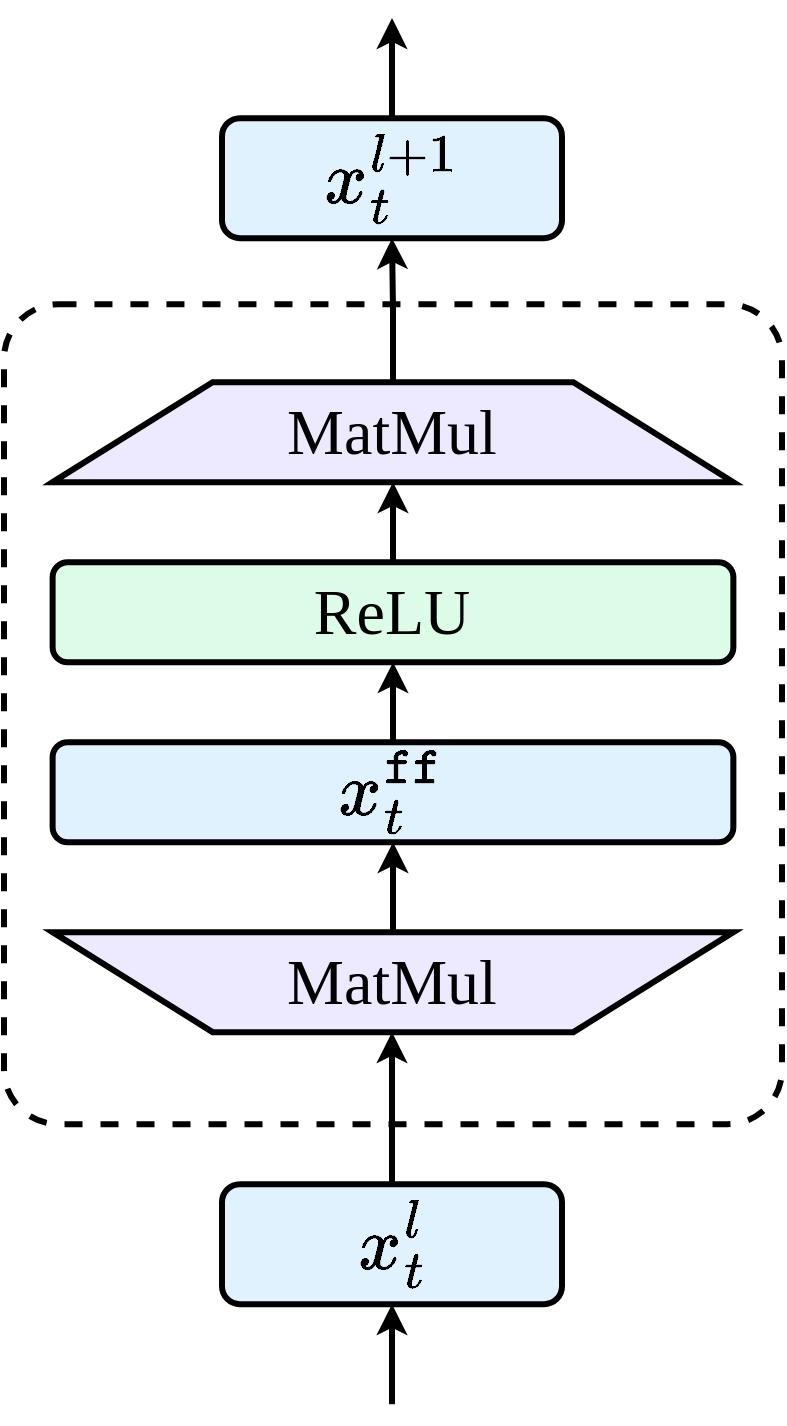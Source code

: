 <mxfile version="21.2.8" type="device">
  <diagram name="Page-1" id="7wAwsUHvS3ezFmTmshoR">
    <mxGraphModel dx="1860" dy="1157" grid="1" gridSize="10" guides="1" tooltips="1" connect="1" arrows="1" fold="1" page="1" pageScale="1" pageWidth="730" pageHeight="730" math="1" shadow="0">
      <root>
        <mxCell id="0" />
        <mxCell id="1" parent="0" />
        <mxCell id="I-xw21H332mC9JsBjaV8-14" style="edgeStyle=orthogonalEdgeStyle;rounded=0;orthogonalLoop=1;jettySize=auto;html=1;exitX=0.5;exitY=0;exitDx=0;exitDy=0;entryX=0.5;entryY=1;entryDx=0;entryDy=0;strokeWidth=3;" parent="1" target="I-xw21H332mC9JsBjaV8-13" edge="1">
          <mxGeometry relative="1" as="geometry">
            <mxPoint x="497" y="374" as="sourcePoint" />
          </mxGeometry>
        </mxCell>
        <mxCell id="rht5ZPZZ0TmqQXoJju0c-118" style="edgeStyle=orthogonalEdgeStyle;rounded=0;orthogonalLoop=1;jettySize=auto;html=1;exitX=0.5;exitY=1;exitDx=0;exitDy=0;startArrow=classic;startFill=1;endArrow=none;endFill=0;strokeWidth=3;" edge="1" parent="1">
          <mxGeometry relative="1" as="geometry">
            <mxPoint x="365" y="68.0" as="targetPoint" />
            <mxPoint x="365" y="18.0" as="sourcePoint" />
            <Array as="points">
              <mxPoint x="365" y="68.0" />
            </Array>
          </mxGeometry>
        </mxCell>
        <mxCell id="I-xw21H332mC9JsBjaV8-5" value="$$x_{t}^{l}$$" style="rounded=1;whiteSpace=wrap;html=1;strokeWidth=3;fillColor=#e0f2fe;fontSize=32;" parent="1" vertex="1">
          <mxGeometry x="280" y="601.08" width="170" height="60" as="geometry" />
        </mxCell>
        <mxCell id="I-xw21H332mC9JsBjaV8-8" value="" style="edgeStyle=orthogonalEdgeStyle;rounded=0;orthogonalLoop=1;jettySize=auto;html=1;exitX=0.5;exitY=0;exitDx=0;exitDy=0;strokeWidth=3;fontSize=32;labelBackgroundColor=default;spacing=-7;" parent="1" source="I-xw21H332mC9JsBjaV8-5" edge="1">
          <mxGeometry x="-0.002" relative="1" as="geometry">
            <mxPoint as="offset" />
            <mxPoint x="365" y="525.08" as="targetPoint" />
          </mxGeometry>
        </mxCell>
        <mxCell id="I-xw21H332mC9JsBjaV8-10" style="edgeStyle=orthogonalEdgeStyle;rounded=0;orthogonalLoop=1;jettySize=auto;html=1;exitX=0.5;exitY=1;exitDx=0;exitDy=0;startArrow=classic;startFill=1;endArrow=none;endFill=0;strokeWidth=3;" parent="1" source="I-xw21H332mC9JsBjaV8-5" edge="1">
          <mxGeometry relative="1" as="geometry">
            <mxPoint x="365" y="711.08" as="targetPoint" />
            <mxPoint x="330" y="602.08" as="sourcePoint" />
            <Array as="points">
              <mxPoint x="365" y="711.08" />
            </Array>
          </mxGeometry>
        </mxCell>
        <mxCell id="rht5ZPZZ0TmqQXoJju0c-10" value="$$x_{t}^{l+1}$$" style="rounded=1;whiteSpace=wrap;html=1;strokeWidth=3;fillColor=#e0f2fe;fontSize=32;" vertex="1" parent="1">
          <mxGeometry x="280" y="68.08" width="170" height="60" as="geometry" />
        </mxCell>
        <mxCell id="rht5ZPZZ0TmqQXoJju0c-20" value="" style="edgeStyle=orthogonalEdgeStyle;rounded=0;orthogonalLoop=1;jettySize=auto;html=1;exitX=0.5;exitY=0;exitDx=0;exitDy=0;strokeWidth=3;fontSize=32;labelBackgroundColor=default;spacing=-7;entryX=0.5;entryY=1;entryDx=0;entryDy=0;" edge="1" parent="1" source="rht5ZPZZ0TmqQXoJju0c-13" target="rht5ZPZZ0TmqQXoJju0c-10">
          <mxGeometry x="-0.002" relative="1" as="geometry">
            <mxPoint as="offset" />
            <mxPoint x="364" y="200.08" as="sourcePoint" />
            <mxPoint x="364" y="131.08" as="targetPoint" />
          </mxGeometry>
        </mxCell>
        <mxCell id="rht5ZPZZ0TmqQXoJju0c-73" value="" style="group;verticalAlign=middle;" vertex="1" connectable="0" parent="1">
          <mxGeometry x="171" y="161.08" width="389" height="410" as="geometry" />
        </mxCell>
        <mxCell id="rht5ZPZZ0TmqQXoJju0c-21" value="" style="rounded=1;whiteSpace=wrap;html=1;dashed=1;strokeWidth=3;fillColor=none;labelPosition=center;verticalLabelPosition=top;align=right;verticalAlign=bottom;arcSize=7;" vertex="1" parent="rht5ZPZZ0TmqQXoJju0c-73">
          <mxGeometry width="389" height="410" as="geometry" />
        </mxCell>
        <mxCell id="I-xw21H332mC9JsBjaV8-15" value="&lt;font&gt;ReLU&lt;/font&gt;" style="rounded=1;whiteSpace=wrap;html=1;strokeWidth=3;fillColor=#dcfce7;fontSize=32;fontFamily=Tahoma;" parent="rht5ZPZZ0TmqQXoJju0c-73" vertex="1">
          <mxGeometry x="24.312" y="129" width="340.375" height="50" as="geometry" />
        </mxCell>
        <mxCell id="rht5ZPZZ0TmqQXoJju0c-6" value="$$x_{t}^{\mathtt{ff}}$$" style="rounded=1;whiteSpace=wrap;html=1;strokeWidth=3;fillColor=#e0f2fe;fontSize=32;" vertex="1" parent="rht5ZPZZ0TmqQXoJju0c-73">
          <mxGeometry x="24.312" y="219" width="340.375" height="50" as="geometry" />
        </mxCell>
        <mxCell id="rht5ZPZZ0TmqQXoJju0c-7" value="" style="edgeStyle=orthogonalEdgeStyle;rounded=0;orthogonalLoop=1;jettySize=auto;html=1;exitX=0.5;exitY=0;exitDx=0;exitDy=0;strokeWidth=3;fontSize=32;labelBackgroundColor=default;spacing=-7;entryX=0.5;entryY=1;entryDx=0;entryDy=0;" edge="1" parent="rht5ZPZZ0TmqQXoJju0c-73" source="rht5ZPZZ0TmqQXoJju0c-5" target="rht5ZPZZ0TmqQXoJju0c-6">
          <mxGeometry x="-0.002" relative="1" as="geometry">
            <mxPoint as="offset" />
            <mxPoint x="194.5" y="314" as="sourcePoint" />
            <mxPoint x="194.5" y="280" as="targetPoint" />
          </mxGeometry>
        </mxCell>
        <mxCell id="rht5ZPZZ0TmqQXoJju0c-13" value="MatMul" style="shape=trapezoid;perimeter=trapezoidPerimeter;whiteSpace=wrap;html=1;fixedSize=1;size=80;strokeWidth=3;fillColor=#ede9fe;fontSize=32;fontFamily=Tahoma;" vertex="1" parent="rht5ZPZZ0TmqQXoJju0c-73">
          <mxGeometry x="24.312" y="39" width="340.375" height="50" as="geometry" />
        </mxCell>
        <mxCell id="rht5ZPZZ0TmqQXoJju0c-15" value="" style="shape=trapezoid;perimeter=trapezoidPerimeter;whiteSpace=wrap;html=1;fixedSize=1;size=80;strokeWidth=3;fillColor=#ede9fe;fontSize=32;fontFamily=Tahoma;rotation=-180;" vertex="1" parent="rht5ZPZZ0TmqQXoJju0c-73">
          <mxGeometry x="24.312" y="314" width="340.375" height="50" as="geometry" />
        </mxCell>
        <mxCell id="rht5ZPZZ0TmqQXoJju0c-5" value="&lt;font&gt;MatMul&lt;/font&gt;" style="rounded=1;whiteSpace=wrap;html=1;strokeWidth=3;fillColor=none;fontSize=32;fontFamily=Tahoma;strokeColor=none;" vertex="1" parent="rht5ZPZZ0TmqQXoJju0c-73">
          <mxGeometry x="24.312" y="314" width="340.375" height="50" as="geometry" />
        </mxCell>
        <mxCell id="rht5ZPZZ0TmqQXoJju0c-16" value="" style="edgeStyle=orthogonalEdgeStyle;rounded=0;orthogonalLoop=1;jettySize=auto;html=1;exitX=0.5;exitY=0;exitDx=0;exitDy=0;strokeWidth=3;fontSize=32;labelBackgroundColor=default;spacing=-7;entryX=0.5;entryY=1;entryDx=0;entryDy=0;" edge="1" parent="rht5ZPZZ0TmqQXoJju0c-73" source="rht5ZPZZ0TmqQXoJju0c-6" target="I-xw21H332mC9JsBjaV8-15">
          <mxGeometry x="-0.002" relative="1" as="geometry">
            <mxPoint as="offset" />
            <mxPoint x="204.225" y="323" as="sourcePoint" />
            <mxPoint x="194.5" y="180" as="targetPoint" />
          </mxGeometry>
        </mxCell>
        <mxCell id="rht5ZPZZ0TmqQXoJju0c-17" value="" style="edgeStyle=orthogonalEdgeStyle;rounded=0;orthogonalLoop=1;jettySize=auto;html=1;exitX=0.5;exitY=0;exitDx=0;exitDy=0;strokeWidth=3;fontSize=32;labelBackgroundColor=default;spacing=-7;entryX=0.5;entryY=1;entryDx=0;entryDy=0;" edge="1" parent="rht5ZPZZ0TmqQXoJju0c-73" source="I-xw21H332mC9JsBjaV8-15" target="rht5ZPZZ0TmqQXoJju0c-13">
          <mxGeometry x="-0.002" relative="1" as="geometry">
            <mxPoint as="offset" />
            <mxPoint x="193.528" y="130" as="sourcePoint" />
            <mxPoint x="193.528" y="89" as="targetPoint" />
          </mxGeometry>
        </mxCell>
      </root>
    </mxGraphModel>
  </diagram>
</mxfile>

